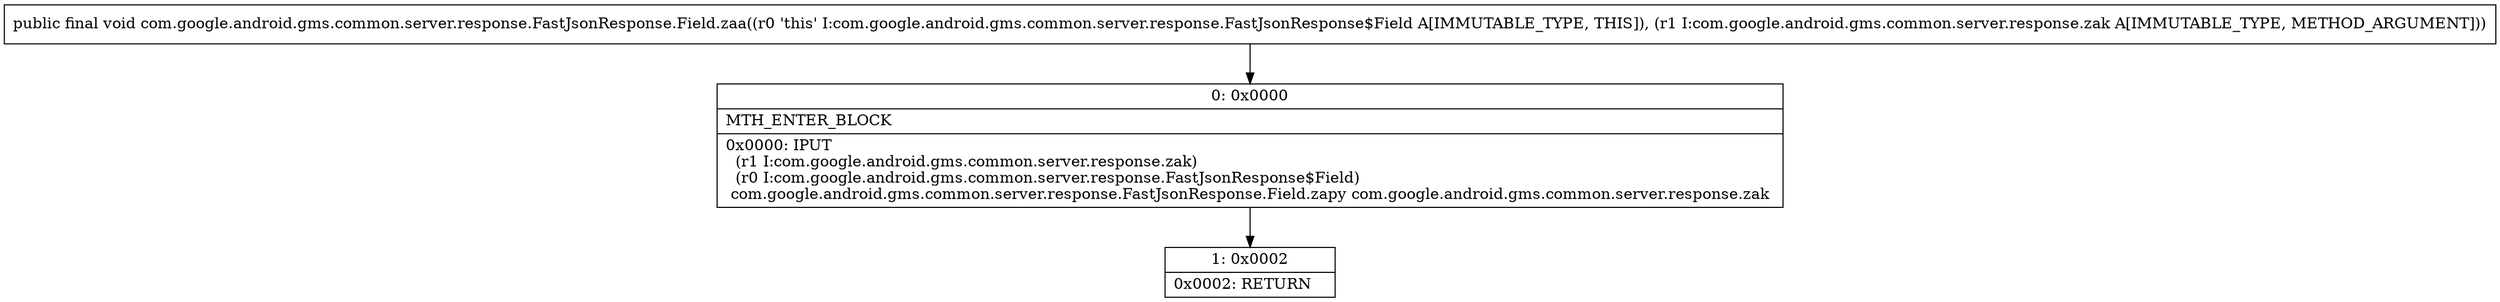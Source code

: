 digraph "CFG forcom.google.android.gms.common.server.response.FastJsonResponse.Field.zaa(Lcom\/google\/android\/gms\/common\/server\/response\/zak;)V" {
Node_0 [shape=record,label="{0\:\ 0x0000|MTH_ENTER_BLOCK\l|0x0000: IPUT  \l  (r1 I:com.google.android.gms.common.server.response.zak)\l  (r0 I:com.google.android.gms.common.server.response.FastJsonResponse$Field)\l com.google.android.gms.common.server.response.FastJsonResponse.Field.zapy com.google.android.gms.common.server.response.zak \l}"];
Node_1 [shape=record,label="{1\:\ 0x0002|0x0002: RETURN   \l}"];
MethodNode[shape=record,label="{public final void com.google.android.gms.common.server.response.FastJsonResponse.Field.zaa((r0 'this' I:com.google.android.gms.common.server.response.FastJsonResponse$Field A[IMMUTABLE_TYPE, THIS]), (r1 I:com.google.android.gms.common.server.response.zak A[IMMUTABLE_TYPE, METHOD_ARGUMENT])) }"];
MethodNode -> Node_0;
Node_0 -> Node_1;
}

